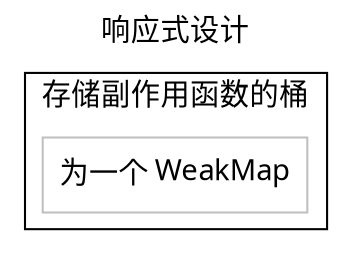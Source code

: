 
digraph compile {
  node [color=gray,shape=box,fontname="Cascadia Mono PL"]

  labelloc = "t"
  label="响应式设计"

   
  subgraph cluster_bucket{
    label="存储副作用函数的桶"
    fun[
    label="为一个 WeakMap"
    ]
  }
}